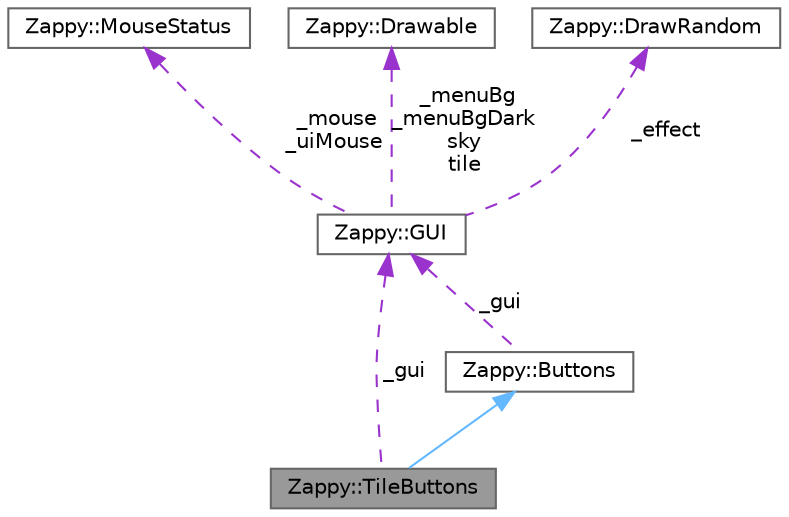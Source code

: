 digraph "Zappy::TileButtons"
{
 // LATEX_PDF_SIZE
  bgcolor="transparent";
  edge [fontname=Helvetica,fontsize=10,labelfontname=Helvetica,labelfontsize=10];
  node [fontname=Helvetica,fontsize=10,shape=box,height=0.2,width=0.4];
  Node1 [label="Zappy::TileButtons",height=0.2,width=0.4,color="gray40", fillcolor="grey60", style="filled", fontcolor="black",tooltip=" "];
  Node2 -> Node1 [dir="back",color="steelblue1",style="solid"];
  Node2 [label="Zappy::Buttons",height=0.2,width=0.4,color="gray40", fillcolor="white", style="filled",URL="$classZappy_1_1Buttons.html",tooltip=" "];
  Node3 -> Node2 [dir="back",color="darkorchid3",style="dashed",label=" _gui" ];
  Node3 [label="Zappy::GUI",height=0.2,width=0.4,color="gray40", fillcolor="white", style="filled",URL="$classZappy_1_1GUI.html",tooltip=" "];
  Node4 -> Node3 [dir="back",color="darkorchid3",style="dashed",label=" _mouse\n_uiMouse" ];
  Node4 [label="Zappy::MouseStatus",height=0.2,width=0.4,color="gray40", fillcolor="white", style="filled",URL="$classZappy_1_1MouseStatus.html",tooltip=" "];
  Node5 -> Node3 [dir="back",color="darkorchid3",style="dashed",label=" _menuBg\n_menuBgDark\nsky\ntile" ];
  Node5 [label="Zappy::Drawable",height=0.2,width=0.4,color="gray40", fillcolor="white", style="filled",URL="$classZappy_1_1Drawable.html",tooltip=" "];
  Node6 -> Node3 [dir="back",color="darkorchid3",style="dashed",label=" _effect" ];
  Node6 [label="Zappy::DrawRandom",height=0.2,width=0.4,color="gray40", fillcolor="white", style="filled",URL="$classZappy_1_1DrawRandom.html",tooltip=" "];
  Node3 -> Node1 [dir="back",color="darkorchid3",style="dashed",label=" _gui" ];
}

